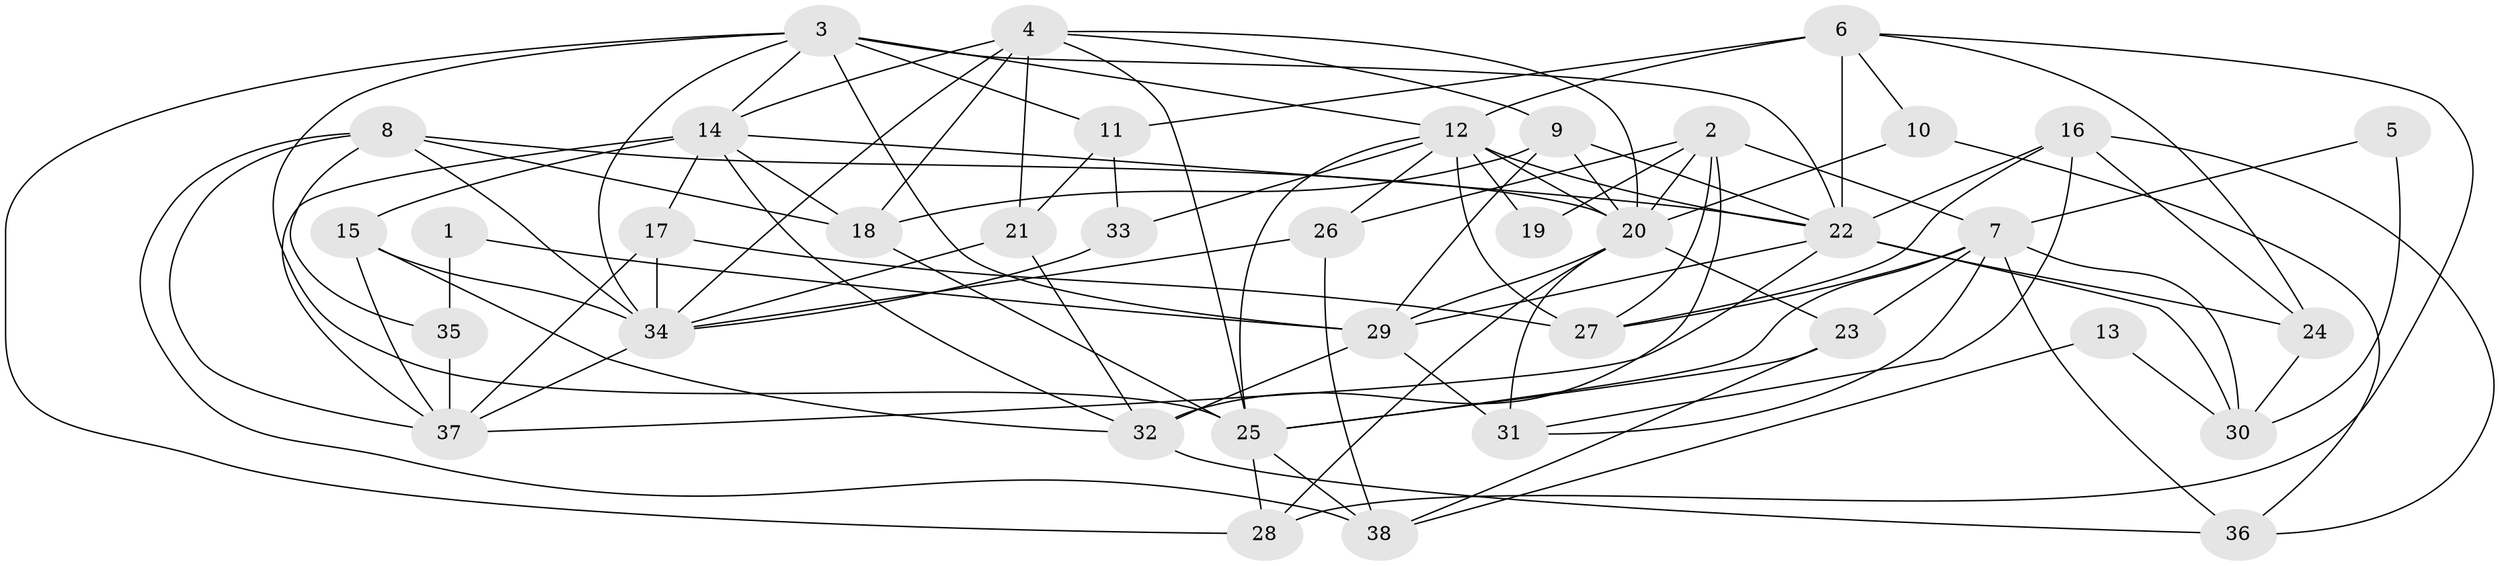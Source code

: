 // original degree distribution, {5: 0.13157894736842105, 2: 0.15789473684210525, 3: 0.3157894736842105, 6: 0.09210526315789473, 8: 0.039473684210526314, 4: 0.21052631578947367, 7: 0.05263157894736842}
// Generated by graph-tools (version 1.1) at 2025/02/03/09/25 03:02:05]
// undirected, 38 vertices, 101 edges
graph export_dot {
graph [start="1"]
  node [color=gray90,style=filled];
  1;
  2;
  3;
  4;
  5;
  6;
  7;
  8;
  9;
  10;
  11;
  12;
  13;
  14;
  15;
  16;
  17;
  18;
  19;
  20;
  21;
  22;
  23;
  24;
  25;
  26;
  27;
  28;
  29;
  30;
  31;
  32;
  33;
  34;
  35;
  36;
  37;
  38;
  1 -- 29 [weight=2.0];
  1 -- 35 [weight=2.0];
  2 -- 7 [weight=1.0];
  2 -- 19 [weight=1.0];
  2 -- 20 [weight=1.0];
  2 -- 26 [weight=1.0];
  2 -- 27 [weight=1.0];
  2 -- 32 [weight=1.0];
  3 -- 11 [weight=1.0];
  3 -- 12 [weight=1.0];
  3 -- 14 [weight=1.0];
  3 -- 22 [weight=1.0];
  3 -- 25 [weight=1.0];
  3 -- 28 [weight=1.0];
  3 -- 29 [weight=1.0];
  3 -- 34 [weight=1.0];
  4 -- 9 [weight=1.0];
  4 -- 14 [weight=1.0];
  4 -- 18 [weight=1.0];
  4 -- 20 [weight=1.0];
  4 -- 21 [weight=2.0];
  4 -- 25 [weight=1.0];
  4 -- 34 [weight=2.0];
  5 -- 7 [weight=1.0];
  5 -- 30 [weight=2.0];
  6 -- 10 [weight=1.0];
  6 -- 11 [weight=1.0];
  6 -- 12 [weight=2.0];
  6 -- 22 [weight=1.0];
  6 -- 24 [weight=1.0];
  6 -- 28 [weight=1.0];
  7 -- 23 [weight=1.0];
  7 -- 25 [weight=1.0];
  7 -- 27 [weight=1.0];
  7 -- 30 [weight=1.0];
  7 -- 31 [weight=1.0];
  7 -- 36 [weight=1.0];
  8 -- 18 [weight=1.0];
  8 -- 20 [weight=1.0];
  8 -- 34 [weight=1.0];
  8 -- 35 [weight=1.0];
  8 -- 37 [weight=1.0];
  8 -- 38 [weight=1.0];
  9 -- 18 [weight=1.0];
  9 -- 20 [weight=1.0];
  9 -- 22 [weight=1.0];
  9 -- 29 [weight=1.0];
  10 -- 20 [weight=1.0];
  10 -- 36 [weight=1.0];
  11 -- 21 [weight=1.0];
  11 -- 33 [weight=1.0];
  12 -- 19 [weight=2.0];
  12 -- 20 [weight=1.0];
  12 -- 22 [weight=1.0];
  12 -- 25 [weight=1.0];
  12 -- 26 [weight=1.0];
  12 -- 27 [weight=1.0];
  12 -- 33 [weight=1.0];
  13 -- 30 [weight=1.0];
  13 -- 38 [weight=1.0];
  14 -- 15 [weight=1.0];
  14 -- 17 [weight=1.0];
  14 -- 18 [weight=1.0];
  14 -- 22 [weight=1.0];
  14 -- 32 [weight=1.0];
  14 -- 37 [weight=1.0];
  15 -- 32 [weight=1.0];
  15 -- 34 [weight=1.0];
  15 -- 37 [weight=1.0];
  16 -- 22 [weight=2.0];
  16 -- 24 [weight=1.0];
  16 -- 27 [weight=1.0];
  16 -- 31 [weight=1.0];
  16 -- 36 [weight=1.0];
  17 -- 27 [weight=1.0];
  17 -- 34 [weight=1.0];
  17 -- 37 [weight=1.0];
  18 -- 25 [weight=1.0];
  20 -- 23 [weight=1.0];
  20 -- 28 [weight=1.0];
  20 -- 29 [weight=1.0];
  20 -- 31 [weight=2.0];
  21 -- 32 [weight=1.0];
  21 -- 34 [weight=1.0];
  22 -- 24 [weight=1.0];
  22 -- 29 [weight=1.0];
  22 -- 30 [weight=2.0];
  22 -- 37 [weight=1.0];
  23 -- 25 [weight=1.0];
  23 -- 38 [weight=1.0];
  24 -- 30 [weight=1.0];
  25 -- 28 [weight=1.0];
  25 -- 38 [weight=1.0];
  26 -- 34 [weight=1.0];
  26 -- 38 [weight=1.0];
  29 -- 31 [weight=1.0];
  29 -- 32 [weight=1.0];
  32 -- 36 [weight=1.0];
  33 -- 34 [weight=1.0];
  34 -- 37 [weight=1.0];
  35 -- 37 [weight=1.0];
}
